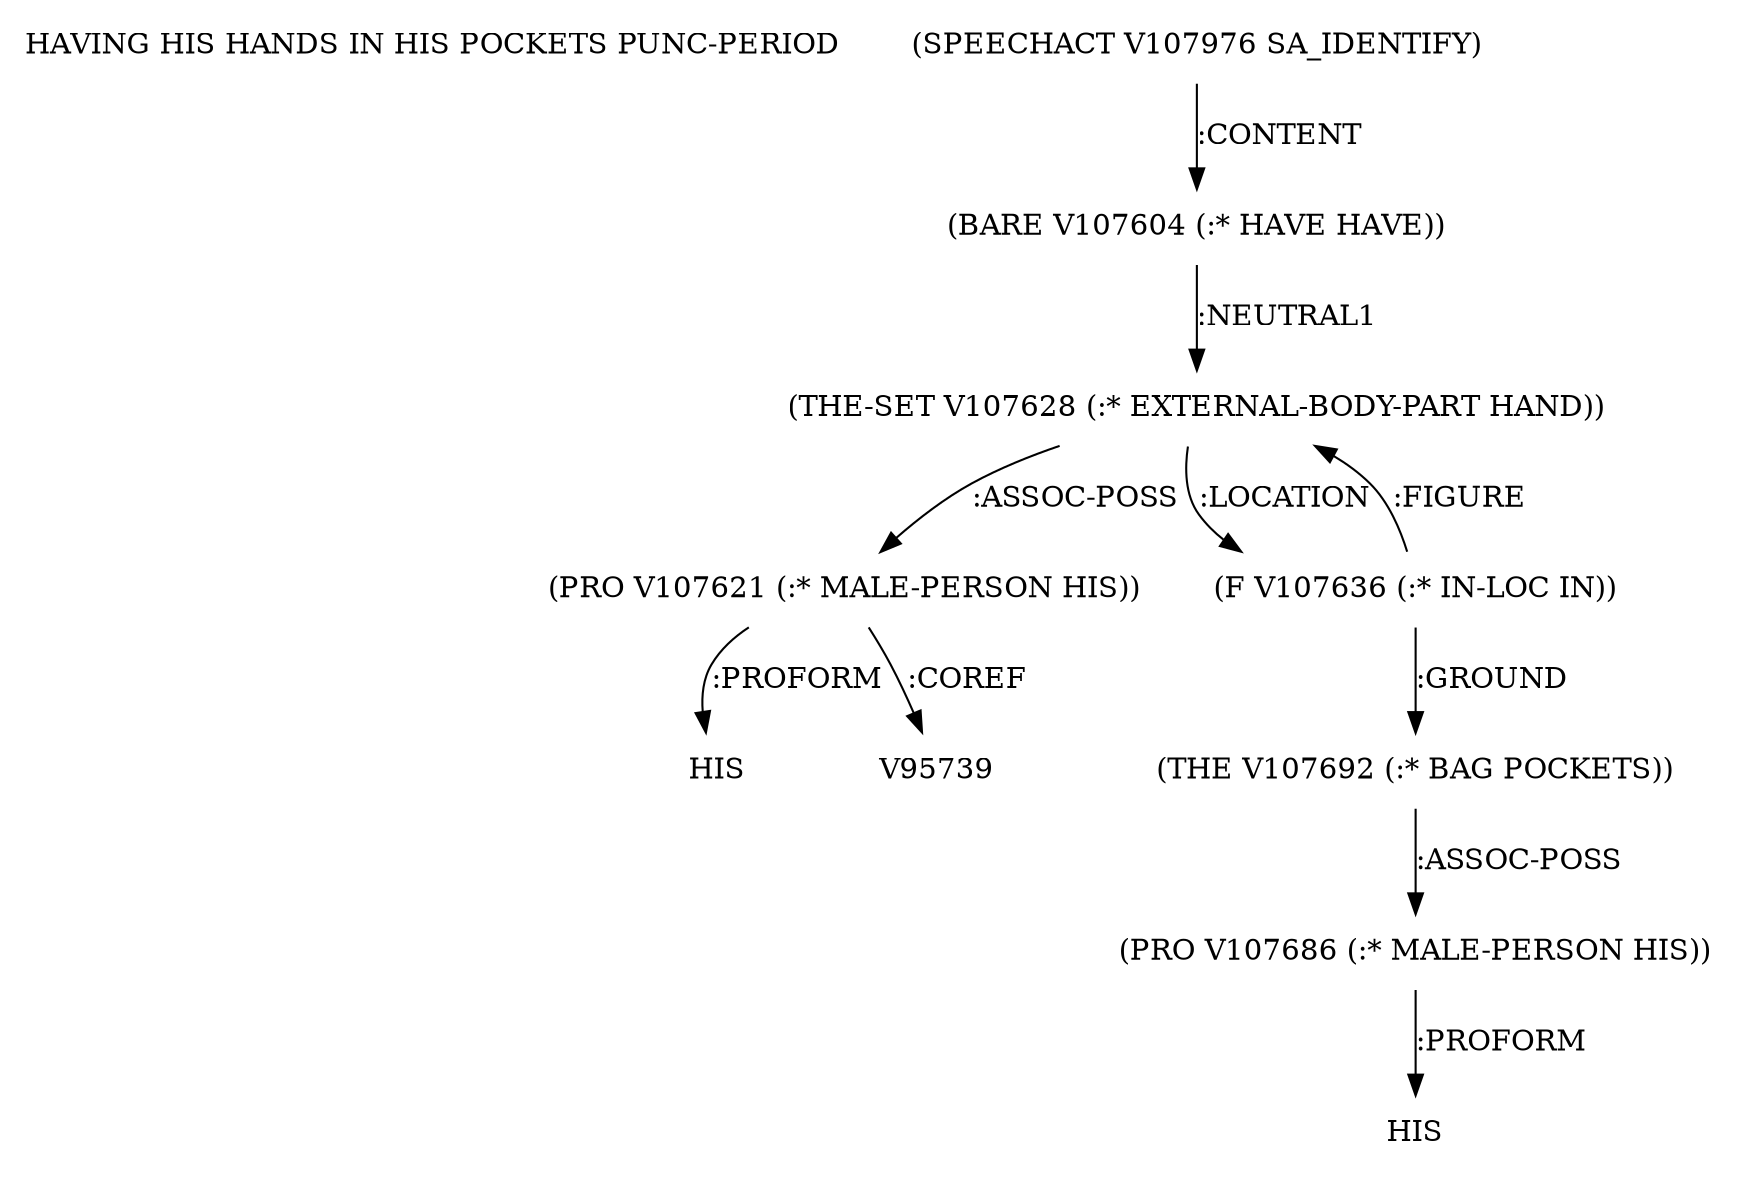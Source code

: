 digraph Terms {
  node [shape=none]
  "HAVING HIS HANDS IN HIS POCKETS PUNC-PERIOD"
  "V107976" [label="(SPEECHACT V107976 SA_IDENTIFY)"]
  "V107976" -> "V107604" [label=":CONTENT"]
  "V107604" [label="(BARE V107604 (:* HAVE HAVE))"]
  "V107604" -> "V107628" [label=":NEUTRAL1"]
  "V107628" [label="(THE-SET V107628 (:* EXTERNAL-BODY-PART HAND))"]
  "V107628" -> "V107621" [label=":ASSOC-POSS"]
  "V107628" -> "V107636" [label=":LOCATION"]
  "V107621" [label="(PRO V107621 (:* MALE-PERSON HIS))"]
  "V107621" -> "NT108699" [label=":PROFORM"]
  "NT108699" [label="HIS"]
  "V107621" -> "V95739" [label=":COREF"]
  "V107636" [label="(F V107636 (:* IN-LOC IN))"]
  "V107636" -> "V107692" [label=":GROUND"]
  "V107636" -> "V107628" [label=":FIGURE"]
  "V107692" [label="(THE V107692 (:* BAG POCKETS))"]
  "V107692" -> "V107686" [label=":ASSOC-POSS"]
  "V107686" [label="(PRO V107686 (:* MALE-PERSON HIS))"]
  "V107686" -> "NT108700" [label=":PROFORM"]
  "NT108700" [label="HIS"]
}
